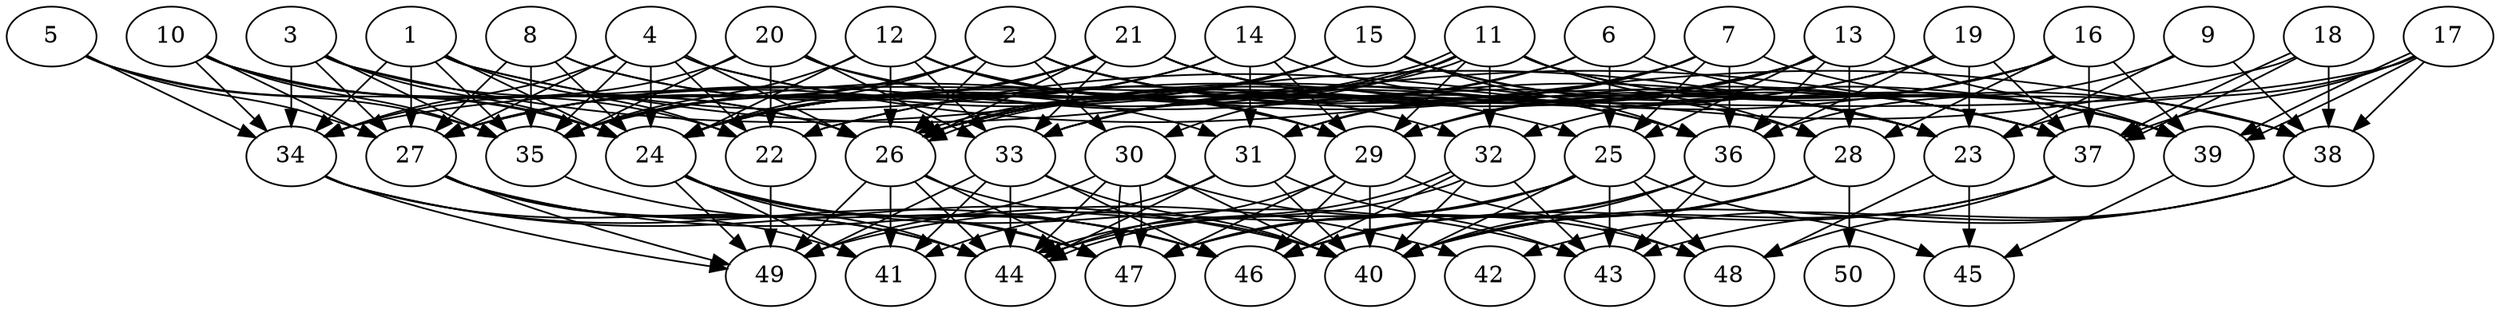 // DAG (tier=3-complex, mode=data, n=50, ccr=0.518, fat=0.865, density=0.628, regular=0.359, jump=0.331, mindata=4194304, maxdata=33554432)
// DAG automatically generated by daggen at Sun Aug 24 16:33:35 2025
// /home/ermia/Project/Environments/daggen/bin/daggen --dot --ccr 0.518 --fat 0.865 --regular 0.359 --density 0.628 --jump 0.331 --mindata 4194304 --maxdata 33554432 -n 50 
digraph G {
  1 [size="568316381392213952", alpha="0.04", expect_size="284158190696106976"]
  1 -> 22 [size ="827324459122688"]
  1 -> 24 [size ="827324459122688"]
  1 -> 25 [size ="827324459122688"]
  1 -> 27 [size ="827324459122688"]
  1 -> 34 [size ="827324459122688"]
  1 -> 35 [size ="827324459122688"]
  1 -> 37 [size ="827324459122688"]
  2 [size="8818710332633119719424", alpha="0.13", expect_size="4409355166316559859712"]
  2 -> 23 [size ="3414758845841408"]
  2 -> 24 [size ="3414758845841408"]
  2 -> 26 [size ="3414758845841408"]
  2 -> 27 [size ="3414758845841408"]
  2 -> 30 [size ="3414758845841408"]
  2 -> 35 [size ="3414758845841408"]
  2 -> 36 [size ="3414758845841408"]
  2 -> 37 [size ="3414758845841408"]
  3 [size="1166825595835760246784", alpha="0.20", expect_size="583412797917880123392"]
  3 -> 23 [size ="886667149836288"]
  3 -> 24 [size ="886667149836288"]
  3 -> 26 [size ="886667149836288"]
  3 -> 27 [size ="886667149836288"]
  3 -> 34 [size ="886667149836288"]
  3 -> 35 [size ="886667149836288"]
  4 [size="539744905813953536", alpha="0.07", expect_size="269872452906976768"]
  4 -> 22 [size ="428966577963008"]
  4 -> 24 [size ="428966577963008"]
  4 -> 26 [size ="428966577963008"]
  4 -> 27 [size ="428966577963008"]
  4 -> 34 [size ="428966577963008"]
  4 -> 35 [size ="428966577963008"]
  4 -> 36 [size ="428966577963008"]
  4 -> 38 [size ="428966577963008"]
  5 [size="1889235588052585216", alpha="0.03", expect_size="944617794026292608"]
  5 -> 24 [size ="1294621665656832"]
  5 -> 27 [size ="1294621665656832"]
  5 -> 34 [size ="1294621665656832"]
  5 -> 35 [size ="1294621665656832"]
  6 [size="3657566544244745728", alpha="0.01", expect_size="1828783272122372864"]
  6 -> 24 [size ="3437475808673792"]
  6 -> 25 [size ="3437475808673792"]
  6 -> 33 [size ="3437475808673792"]
  6 -> 39 [size ="3437475808673792"]
  7 [size="16803361937542100", alpha="0.14", expect_size="8401680968771050"]
  7 -> 25 [size ="473118330060800"]
  7 -> 31 [size ="473118330060800"]
  7 -> 33 [size ="473118330060800"]
  7 -> 35 [size ="473118330060800"]
  7 -> 36 [size ="473118330060800"]
  7 -> 38 [size ="473118330060800"]
  8 [size="19835256189835280384000", alpha="0.20", expect_size="9917628094917640192000"]
  8 -> 24 [size ="5862036655308800"]
  8 -> 27 [size ="5862036655308800"]
  8 -> 29 [size ="5862036655308800"]
  8 -> 31 [size ="5862036655308800"]
  8 -> 35 [size ="5862036655308800"]
  9 [size="12802132039061389312", alpha="0.09", expect_size="6401066019530694656"]
  9 -> 23 [size ="7615320109875200"]
  9 -> 36 [size ="7615320109875200"]
  9 -> 38 [size ="7615320109875200"]
  10 [size="264568641176303584", alpha="0.20", expect_size="132284320588151792"]
  10 -> 22 [size ="5872241724096512"]
  10 -> 24 [size ="5872241724096512"]
  10 -> 26 [size ="5872241724096512"]
  10 -> 27 [size ="5872241724096512"]
  10 -> 34 [size ="5872241724096512"]
  10 -> 35 [size ="5872241724096512"]
  11 [size="6356505501588555776", alpha="0.11", expect_size="3178252750794277888"]
  11 -> 24 [size ="2488905236480000"]
  11 -> 26 [size ="2488905236480000"]
  11 -> 26 [size ="2488905236480000"]
  11 -> 27 [size ="2488905236480000"]
  11 -> 28 [size ="2488905236480000"]
  11 -> 29 [size ="2488905236480000"]
  11 -> 30 [size ="2488905236480000"]
  11 -> 32 [size ="2488905236480000"]
  11 -> 38 [size ="2488905236480000"]
  11 -> 39 [size ="2488905236480000"]
  12 [size="663376086065649549312", alpha="0.09", expect_size="331688043032824774656"]
  12 -> 24 [size ="608503660019712"]
  12 -> 26 [size ="608503660019712"]
  12 -> 28 [size ="608503660019712"]
  12 -> 29 [size ="608503660019712"]
  12 -> 32 [size ="608503660019712"]
  12 -> 33 [size ="608503660019712"]
  12 -> 35 [size ="608503660019712"]
  13 [size="55002014301388040", alpha="0.01", expect_size="27501007150694020"]
  13 -> 22 [size ="2663224696635392"]
  13 -> 25 [size ="2663224696635392"]
  13 -> 26 [size ="2663224696635392"]
  13 -> 28 [size ="2663224696635392"]
  13 -> 29 [size ="2663224696635392"]
  13 -> 31 [size ="2663224696635392"]
  13 -> 36 [size ="2663224696635392"]
  13 -> 39 [size ="2663224696635392"]
  14 [size="38337244625693208", alpha="0.12", expect_size="19168622312846604"]
  14 -> 24 [size ="2623614536908800"]
  14 -> 29 [size ="2623614536908800"]
  14 -> 31 [size ="2623614536908800"]
  14 -> 35 [size ="2623614536908800"]
  14 -> 37 [size ="2623614536908800"]
  15 [size="8784246692598730752", alpha="0.08", expect_size="4392123346299365376"]
  15 -> 23 [size ="3902562986098688"]
  15 -> 24 [size ="3902562986098688"]
  15 -> 26 [size ="3902562986098688"]
  15 -> 27 [size ="3902562986098688"]
  15 -> 36 [size ="3902562986098688"]
  15 -> 39 [size ="3902562986098688"]
  16 [size="158503804652448064", alpha="0.08", expect_size="79251902326224032"]
  16 -> 26 [size ="2575768467013632"]
  16 -> 28 [size ="2575768467013632"]
  16 -> 29 [size ="2575768467013632"]
  16 -> 32 [size ="2575768467013632"]
  16 -> 37 [size ="2575768467013632"]
  16 -> 39 [size ="2575768467013632"]
  17 [size="3973394103076756480", alpha="0.04", expect_size="1986697051538378240"]
  17 -> 23 [size ="2157158196051968"]
  17 -> 34 [size ="2157158196051968"]
  17 -> 37 [size ="2157158196051968"]
  17 -> 38 [size ="2157158196051968"]
  17 -> 39 [size ="2157158196051968"]
  17 -> 39 [size ="2157158196051968"]
  18 [size="2432248457879617536", alpha="0.13", expect_size="1216124228939808768"]
  18 -> 22 [size ="834169756188672"]
  18 -> 37 [size ="834169756188672"]
  18 -> 37 [size ="834169756188672"]
  18 -> 38 [size ="834169756188672"]
  19 [size="5097189579481950208", alpha="0.19", expect_size="2548594789740975104"]
  19 -> 23 [size ="5868691128320000"]
  19 -> 26 [size ="5868691128320000"]
  19 -> 33 [size ="5868691128320000"]
  19 -> 36 [size ="5868691128320000"]
  19 -> 37 [size ="5868691128320000"]
  20 [size="16718094552843020", alpha="0.14", expect_size="8359047276421510"]
  20 -> 22 [size ="1013914573733888"]
  20 -> 23 [size ="1013914573733888"]
  20 -> 29 [size ="1013914573733888"]
  20 -> 33 [size ="1013914573733888"]
  20 -> 34 [size ="1013914573733888"]
  20 -> 35 [size ="1013914573733888"]
  21 [size="3566205285393498112000", alpha="0.17", expect_size="1783102642696749056000"]
  21 -> 23 [size ="1867357827891200"]
  21 -> 24 [size ="1867357827891200"]
  21 -> 26 [size ="1867357827891200"]
  21 -> 27 [size ="1867357827891200"]
  21 -> 33 [size ="1867357827891200"]
  21 -> 35 [size ="1867357827891200"]
  21 -> 37 [size ="1867357827891200"]
  21 -> 39 [size ="1867357827891200"]
  22 [size="240734712102912000000", alpha="0.14", expect_size="120367356051456000000"]
  22 -> 49 [size ="309586821120000"]
  23 [size="8294045438868161536", alpha="0.01", expect_size="4147022719434080768"]
  23 -> 45 [size ="3391105152319488"]
  23 -> 48 [size ="3391105152319488"]
  24 [size="164004220233261088", alpha="0.03", expect_size="82002110116630544"]
  24 -> 41 [size ="5039373208780800"]
  24 -> 43 [size ="5039373208780800"]
  24 -> 44 [size ="5039373208780800"]
  24 -> 46 [size ="5039373208780800"]
  24 -> 47 [size ="5039373208780800"]
  24 -> 49 [size ="5039373208780800"]
  25 [size="190929253067459136", alpha="0.04", expect_size="95464626533729568"]
  25 -> 40 [size ="8718725905645568"]
  25 -> 43 [size ="8718725905645568"]
  25 -> 44 [size ="8718725905645568"]
  25 -> 45 [size ="8718725905645568"]
  25 -> 47 [size ="8718725905645568"]
  25 -> 48 [size ="8718725905645568"]
  25 -> 49 [size ="8718725905645568"]
  26 [size="1243700794524635758592", alpha="0.00", expect_size="621850397262317879296"]
  26 -> 40 [size ="925196387090432"]
  26 -> 41 [size ="925196387090432"]
  26 -> 44 [size ="925196387090432"]
  26 -> 47 [size ="925196387090432"]
  26 -> 49 [size ="925196387090432"]
  27 [size="14526555382959306702848", alpha="0.19", expect_size="7263277691479653351424"]
  27 -> 41 [size ="4762830028931072"]
  27 -> 42 [size ="4762830028931072"]
  27 -> 44 [size ="4762830028931072"]
  27 -> 47 [size ="4762830028931072"]
  27 -> 49 [size ="4762830028931072"]
  28 [size="1140592289373820160", alpha="0.12", expect_size="570296144686910080"]
  28 -> 40 [size ="950385128767488"]
  28 -> 46 [size ="950385128767488"]
  28 -> 47 [size ="950385128767488"]
  28 -> 50 [size ="950385128767488"]
  29 [size="1679472830945727232", alpha="0.07", expect_size="839736415472863616"]
  29 -> 40 [size ="1155197095116800"]
  29 -> 44 [size ="1155197095116800"]
  29 -> 46 [size ="1155197095116800"]
  29 -> 47 [size ="1155197095116800"]
  29 -> 48 [size ="1155197095116800"]
  30 [size="74396216632070240", alpha="0.17", expect_size="37198108316035120"]
  30 -> 40 [size ="1271590029361152"]
  30 -> 44 [size ="1271590029361152"]
  30 -> 47 [size ="1271590029361152"]
  30 -> 47 [size ="1271590029361152"]
  30 -> 48 [size ="1271590029361152"]
  30 -> 49 [size ="1271590029361152"]
  31 [size="2714571587342784000", alpha="0.07", expect_size="1357285793671392000"]
  31 -> 40 [size ="4421381638848512"]
  31 -> 41 [size ="4421381638848512"]
  31 -> 43 [size ="4421381638848512"]
  31 -> 44 [size ="4421381638848512"]
  32 [size="3423480438519333376", alpha="0.10", expect_size="1711740219259666688"]
  32 -> 40 [size ="3023507868876800"]
  32 -> 43 [size ="3023507868876800"]
  32 -> 44 [size ="3023507868876800"]
  32 -> 44 [size ="3023507868876800"]
  32 -> 46 [size ="3023507868876800"]
  33 [size="165336680740901216", alpha="0.15", expect_size="82668340370450608"]
  33 -> 40 [size ="3056083719421952"]
  33 -> 41 [size ="3056083719421952"]
  33 -> 44 [size ="3056083719421952"]
  33 -> 46 [size ="3056083719421952"]
  33 -> 49 [size ="3056083719421952"]
  34 [size="2910712192437499904", alpha="0.01", expect_size="1455356096218749952"]
  34 -> 40 [size ="1609356130910208"]
  34 -> 44 [size ="1609356130910208"]
  34 -> 46 [size ="1609356130910208"]
  34 -> 49 [size ="1609356130910208"]
  35 [size="8946309176595362816", alpha="0.17", expect_size="4473154588297681408"]
  35 -> 46 [size ="3946835710312448"]
  36 [size="76799442964786970624", alpha="0.05", expect_size="38399721482393485312"]
  36 -> 40 [size ="144542435115008"]
  36 -> 43 [size ="144542435115008"]
  36 -> 46 [size ="144542435115008"]
  36 -> 47 [size ="144542435115008"]
  37 [size="443297964758789120", alpha="0.06", expect_size="221648982379394560"]
  37 -> 40 [size ="170549468725248"]
  37 -> 46 [size ="170549468725248"]
  37 -> 48 [size ="170549468725248"]
  38 [size="21710241831360154042368", alpha="0.09", expect_size="10855120915680077021184"]
  38 -> 40 [size ="6225865885089792"]
  38 -> 42 [size ="6225865885089792"]
  38 -> 43 [size ="6225865885089792"]
  39 [size="43905603852897408", alpha="0.04", expect_size="21952801926448704"]
  39 -> 45 [size ="4885539467558912"]
  40 [size="2085095582459991425024", alpha="0.16", expect_size="1042547791229995712512"]
  41 [size="680105014885433212928", alpha="0.10", expect_size="340052507442716606464"]
  42 [size="206752412153775936", alpha="0.11", expect_size="103376206076887968"]
  43 [size="15699945304403304448", alpha="0.20", expect_size="7849972652201652224"]
  44 [size="20368425064464756", alpha="0.02", expect_size="10184212532232378"]
  45 [size="18166822887798605873152", alpha="0.11", expect_size="9083411443899302936576"]
  46 [size="6396605210188996149248", alpha="0.04", expect_size="3198302605094498074624"]
  47 [size="9051512423274503995392", alpha="0.17", expect_size="4525756211637251997696"]
  48 [size="11730973029482524", alpha="0.07", expect_size="5865486514741262"]
  49 [size="7775722711234539159552", alpha="0.10", expect_size="3887861355617269579776"]
  50 [size="94688662596152832", alpha="0.11", expect_size="47344331298076416"]
}